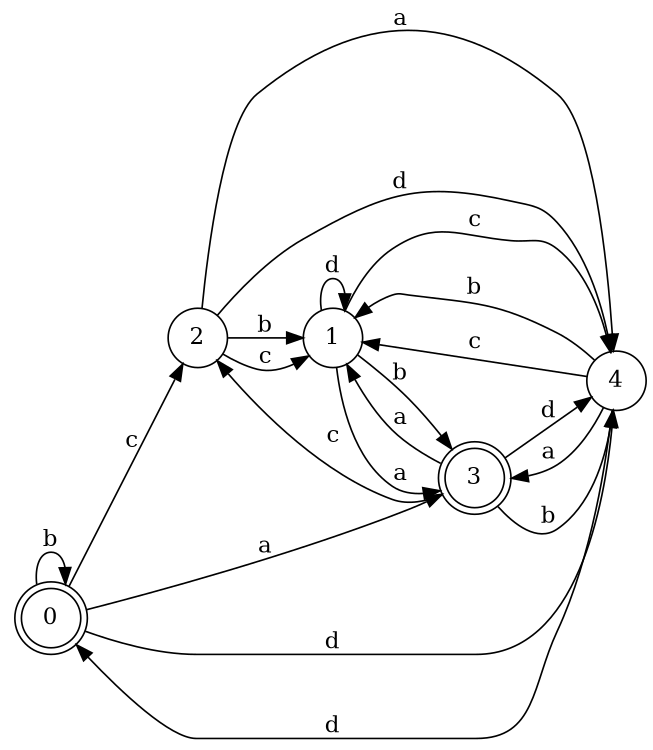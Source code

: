 digraph n4_7 {
__start0 [label="" shape="none"];

rankdir=LR;
size="8,5";

s0 [style="rounded,filled", color="black", fillcolor="white" shape="doublecircle", label="0"];
s1 [style="filled", color="black", fillcolor="white" shape="circle", label="1"];
s2 [style="filled", color="black", fillcolor="white" shape="circle", label="2"];
s3 [style="rounded,filled", color="black", fillcolor="white" shape="doublecircle", label="3"];
s4 [style="filled", color="black", fillcolor="white" shape="circle", label="4"];
s0 -> s3 [label="a"];
s0 -> s0 [label="b"];
s0 -> s2 [label="c"];
s0 -> s4 [label="d"];
s1 -> s3 [label="a"];
s1 -> s3 [label="b"];
s1 -> s4 [label="c"];
s1 -> s1 [label="d"];
s2 -> s4 [label="a"];
s2 -> s1 [label="b"];
s2 -> s1 [label="c"];
s2 -> s4 [label="d"];
s3 -> s1 [label="a"];
s3 -> s4 [label="b"];
s3 -> s2 [label="c"];
s3 -> s4 [label="d"];
s4 -> s3 [label="a"];
s4 -> s1 [label="b"];
s4 -> s1 [label="c"];
s4 -> s0 [label="d"];

}